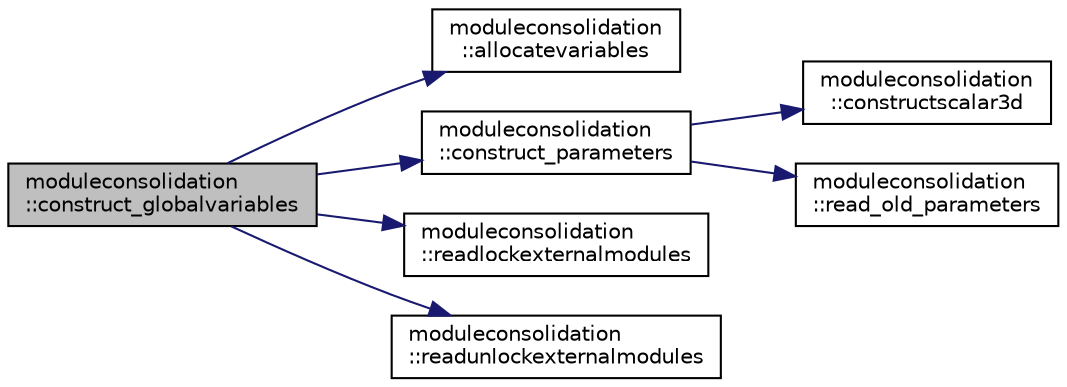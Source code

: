 digraph "moduleconsolidation::construct_globalvariables"
{
 // LATEX_PDF_SIZE
  edge [fontname="Helvetica",fontsize="10",labelfontname="Helvetica",labelfontsize="10"];
  node [fontname="Helvetica",fontsize="10",shape=record];
  rankdir="LR";
  Node1 [label="moduleconsolidation\l::construct_globalvariables",height=0.2,width=0.4,color="black", fillcolor="grey75", style="filled", fontcolor="black",tooltip=" "];
  Node1 -> Node2 [color="midnightblue",fontsize="10",style="solid",fontname="Helvetica"];
  Node2 [label="moduleconsolidation\l::allocatevariables",height=0.2,width=0.4,color="black", fillcolor="white", style="filled",URL="$namespacemoduleconsolidation.html#a8bde788846d06954ea13eb84223da96a",tooltip=" "];
  Node1 -> Node3 [color="midnightblue",fontsize="10",style="solid",fontname="Helvetica"];
  Node3 [label="moduleconsolidation\l::construct_parameters",height=0.2,width=0.4,color="black", fillcolor="white", style="filled",URL="$namespacemoduleconsolidation.html#a4699e64424e9e130e7f46758181721ec",tooltip=" "];
  Node3 -> Node4 [color="midnightblue",fontsize="10",style="solid",fontname="Helvetica"];
  Node4 [label="moduleconsolidation\l::constructscalar3d",height=0.2,width=0.4,color="black", fillcolor="white", style="filled",URL="$namespacemoduleconsolidation.html#af867c8406bedea1eef3287708029fa21",tooltip=" "];
  Node3 -> Node5 [color="midnightblue",fontsize="10",style="solid",fontname="Helvetica"];
  Node5 [label="moduleconsolidation\l::read_old_parameters",height=0.2,width=0.4,color="black", fillcolor="white", style="filled",URL="$namespacemoduleconsolidation.html#ad228e075c84afa273170a1c50c1a9f41",tooltip=" "];
  Node1 -> Node6 [color="midnightblue",fontsize="10",style="solid",fontname="Helvetica"];
  Node6 [label="moduleconsolidation\l::readlockexternalmodules",height=0.2,width=0.4,color="black", fillcolor="white", style="filled",URL="$namespacemoduleconsolidation.html#a5157e525fb069b7984e826def43a4dfc",tooltip=" "];
  Node1 -> Node7 [color="midnightblue",fontsize="10",style="solid",fontname="Helvetica"];
  Node7 [label="moduleconsolidation\l::readunlockexternalmodules",height=0.2,width=0.4,color="black", fillcolor="white", style="filled",URL="$namespacemoduleconsolidation.html#a146c8502b0f191abd1664acdcd22a4c4",tooltip=" "];
}
